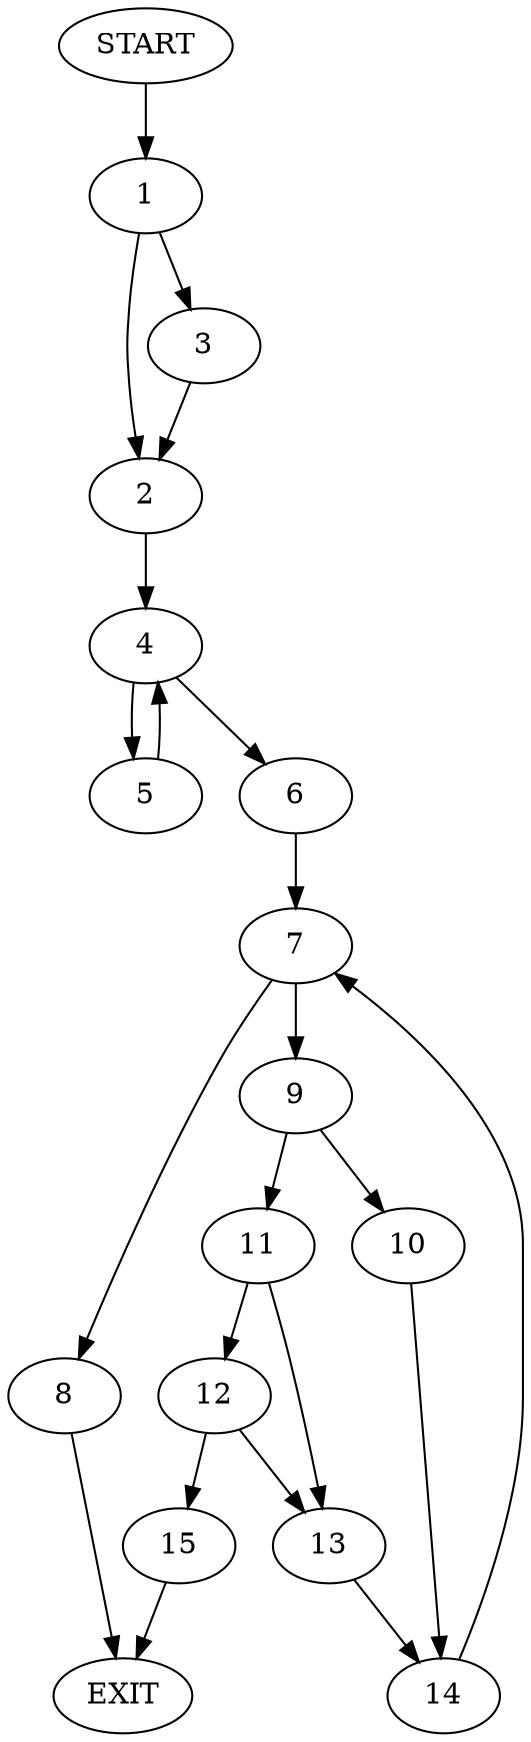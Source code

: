digraph {
0 [label="START"]
16 [label="EXIT"]
0 -> 1
1 -> 2
1 -> 3
3 -> 2
2 -> 4
4 -> 5
4 -> 6
5 -> 4
6 -> 7
7 -> 8
7 -> 9
9 -> 10
9 -> 11
8 -> 16
11 -> 12
11 -> 13
10 -> 14
14 -> 7
12 -> 15
12 -> 13
13 -> 14
15 -> 16
}
